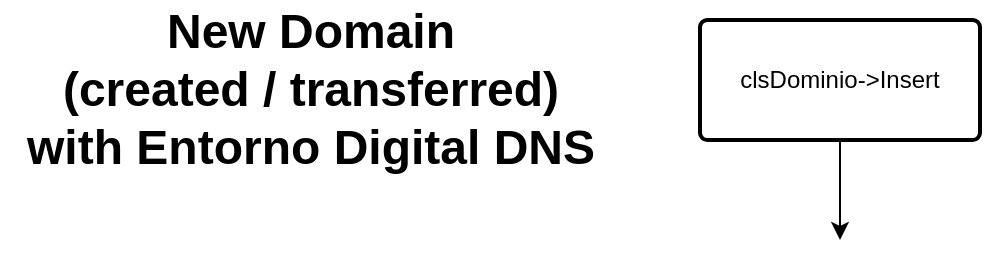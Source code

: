 <mxfile userAgent="Mozilla/5.0 (Windows NT 10.0; Win64; x64) AppleWebKit/537.36 (KHTML, like Gecko) Chrome/67.0.34.99 Safari/537.36" version="8.9.5" editor="www.draw.io" type="github"><diagram id="dccd4f80-c411-3466-51cc-28b52e410a1c" name="Pàgina-1"><mxGraphModel dx="786" dy="696" grid="1" gridSize="10" guides="1" tooltips="1" connect="1" arrows="1" fold="1" page="1" pageScale="1" pageWidth="827" pageHeight="1169" background="#ffffff" math="0" shadow="0"><root><mxCell id="0"/><mxCell id="1" parent="0"/><mxCell id="2" style="edgeStyle=orthogonalEdgeStyle;rounded=0;html=1;jettySize=auto;orthogonalLoop=1;" parent="1" source="3" edge="1"><mxGeometry relative="1" as="geometry"><mxPoint x="460" y="160" as="targetPoint"/></mxGeometry></mxCell><mxCell id="3" value="clsDominio-&amp;gt;Insert" style="strokeWidth=2;html=1;shape=mxgraph.flowchart.process;whiteSpace=wrap;" parent="1" vertex="1"><mxGeometry x="390" y="50" width="140" height="60" as="geometry"/></mxCell><mxCell id="4" value="New Domain&lt;br&gt;(created / transferred)&lt;br&gt;with Entorno Digital DNS&lt;br&gt;" style="text;strokeColor=none;fillColor=none;html=1;fontSize=24;fontStyle=1;verticalAlign=middle;align=center;" parent="1" vertex="1"><mxGeometry x="40" y="40" width="310" height="90" as="geometry"/></mxCell></root></mxGraphModel></diagram></mxfile>